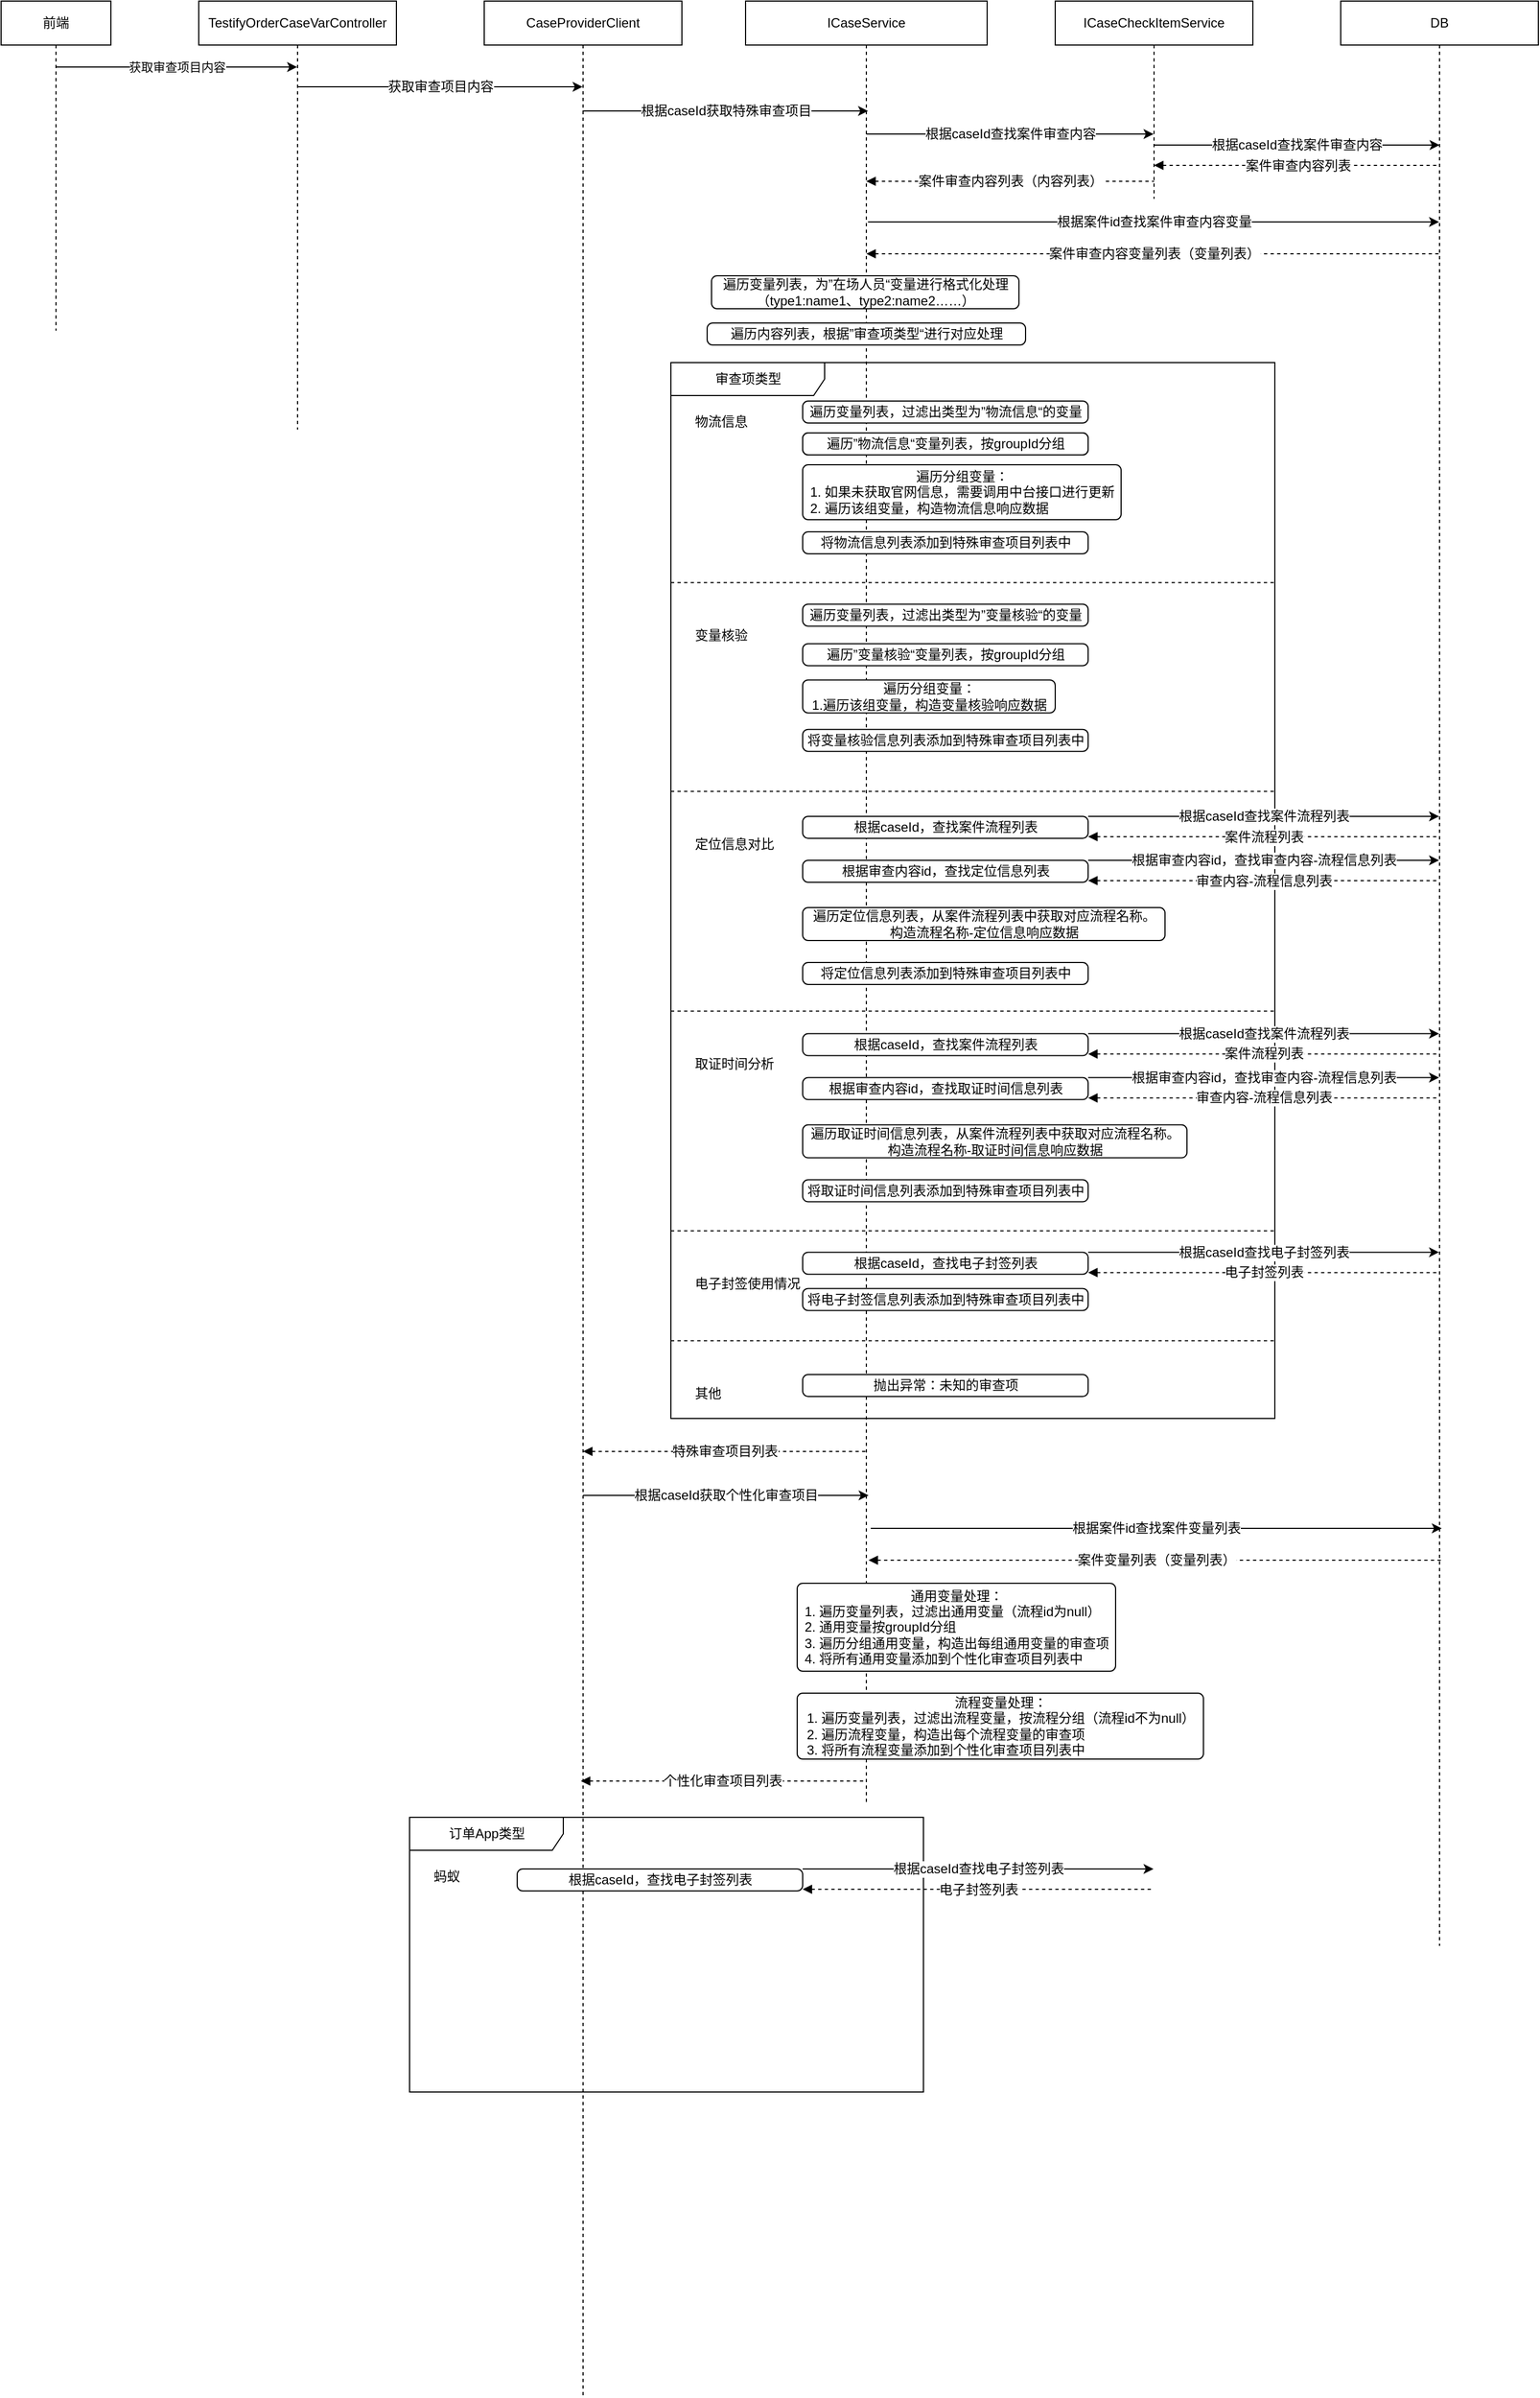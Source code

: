 <mxfile version="17.4.0" type="github">
  <diagram id="kIm8Qspef-nH8YUNg8Mn" name="第 1 页">
    <mxGraphModel dx="1422" dy="752" grid="1" gridSize="10" guides="1" tooltips="1" connect="1" arrows="1" fold="1" page="1" pageScale="1" pageWidth="827" pageHeight="1169" math="0" shadow="0">
      <root>
        <mxCell id="0" />
        <mxCell id="1" parent="0" />
        <mxCell id="Da2MV8Sx2bREXACUdLs0-4" value="获取审查项目内容" style="edgeStyle=orthogonalEdgeStyle;rounded=0;orthogonalLoop=1;jettySize=auto;html=1;" parent="1" edge="1">
          <mxGeometry relative="1" as="geometry">
            <mxPoint x="49.5" y="60" as="sourcePoint" />
            <mxPoint x="269.5" y="60" as="targetPoint" />
          </mxGeometry>
        </mxCell>
        <mxCell id="Da2MV8Sx2bREXACUdLs0-1" value="前端" style="shape=umlLifeline;perimeter=lifelinePerimeter;whiteSpace=wrap;html=1;container=1;collapsible=0;recursiveResize=0;outlineConnect=0;" parent="1" vertex="1">
          <mxGeometry width="100" height="300" as="geometry" />
        </mxCell>
        <mxCell id="Da2MV8Sx2bREXACUdLs0-6" value="获取审查项目内容" style="edgeStyle=orthogonalEdgeStyle;rounded=0;orthogonalLoop=1;jettySize=auto;html=1;fontFamily=Helvetica;fontSize=12;" parent="1" edge="1">
          <mxGeometry relative="1" as="geometry">
            <mxPoint x="269.5" y="78" as="sourcePoint" />
            <mxPoint x="529.5" y="78" as="targetPoint" />
          </mxGeometry>
        </mxCell>
        <mxCell id="Da2MV8Sx2bREXACUdLs0-3" value="&lt;pre style=&quot;background-color: rgb(255 , 255 , 255) ; color: rgb(8 , 8 , 8)&quot;&gt;&lt;font style=&quot;font-size: 12px&quot; face=&quot;Helvetica&quot;&gt;&lt;span style=&quot;color: #000000&quot;&gt;TestifyOrderCaseVarController&lt;/span&gt;&lt;/font&gt;&lt;/pre&gt;" style="shape=umlLifeline;perimeter=lifelinePerimeter;whiteSpace=wrap;html=1;container=1;collapsible=0;recursiveResize=0;outlineConnect=0;" parent="1" vertex="1">
          <mxGeometry x="180" width="180" height="390" as="geometry" />
        </mxCell>
        <mxCell id="Da2MV8Sx2bREXACUdLs0-8" value="根据caseId获取特殊审查项目" style="rounded=0;orthogonalLoop=1;jettySize=auto;html=1;fontFamily=Helvetica;fontSize=12;" parent="1" edge="1">
          <mxGeometry relative="1" as="geometry">
            <mxPoint x="529.5" y="100" as="sourcePoint" />
            <mxPoint x="789.5" y="100" as="targetPoint" />
          </mxGeometry>
        </mxCell>
        <mxCell id="Da2MV8Sx2bREXACUdLs0-5" value="CaseProviderClient" style="shape=umlLifeline;perimeter=lifelinePerimeter;whiteSpace=wrap;html=1;container=1;collapsible=0;recursiveResize=0;outlineConnect=0;" parent="1" vertex="1">
          <mxGeometry x="440" width="180" height="2180" as="geometry" />
        </mxCell>
        <mxCell id="Da2MV8Sx2bREXACUdLs0-12" value="根据caseId查找案件审查内容" style="edgeStyle=none;rounded=0;orthogonalLoop=1;jettySize=auto;html=1;fontFamily=Helvetica;fontSize=12;" parent="1" source="Da2MV8Sx2bREXACUdLs0-7" edge="1">
          <mxGeometry relative="1" as="geometry">
            <mxPoint x="810" y="120" as="sourcePoint" />
            <mxPoint x="1049.5" y="121" as="targetPoint" />
          </mxGeometry>
        </mxCell>
        <mxCell id="Da2MV8Sx2bREXACUdLs0-7" value="ICaseService" style="shape=umlLifeline;perimeter=lifelinePerimeter;whiteSpace=wrap;html=1;container=1;collapsible=0;recursiveResize=0;outlineConnect=0;" parent="1" vertex="1">
          <mxGeometry x="678" width="220" height="1640" as="geometry" />
        </mxCell>
        <mxCell id="nsuiQlE-P8FL2XDOxjX3-40" value="特殊审查项目列表" style="rounded=0;orthogonalLoop=1;jettySize=auto;html=1;fontFamily=Helvetica;fontSize=12;endArrow=none;endFill=0;startArrow=block;startFill=1;dashed=1;" edge="1" parent="Da2MV8Sx2bREXACUdLs0-7" target="Da2MV8Sx2bREXACUdLs0-7">
          <mxGeometry relative="1" as="geometry">
            <mxPoint x="-148" y="1320" as="sourcePoint" />
            <mxPoint x="102" y="1320" as="targetPoint" />
          </mxGeometry>
        </mxCell>
        <mxCell id="nsuiQlE-P8FL2XDOxjX3-41" value="根据caseId获取个性化审查项目" style="rounded=0;orthogonalLoop=1;jettySize=auto;html=1;fontFamily=Helvetica;fontSize=12;" edge="1" parent="Da2MV8Sx2bREXACUdLs0-7">
          <mxGeometry relative="1" as="geometry">
            <mxPoint x="-148" y="1360" as="sourcePoint" />
            <mxPoint x="112" y="1360" as="targetPoint" />
          </mxGeometry>
        </mxCell>
        <mxCell id="Da2MV8Sx2bREXACUdLs0-10" value="ICaseCheckItemService" style="shape=umlLifeline;perimeter=lifelinePerimeter;whiteSpace=wrap;html=1;container=1;collapsible=0;recursiveResize=0;outlineConnect=0;" parent="1" vertex="1">
          <mxGeometry x="960" width="180" height="180" as="geometry" />
        </mxCell>
        <mxCell id="Da2MV8Sx2bREXACUdLs0-13" value="案件审查内容列表（内容列表）" style="rounded=0;orthogonalLoop=1;jettySize=auto;html=1;fontFamily=Helvetica;fontSize=12;endArrow=none;endFill=0;startArrow=block;startFill=1;dashed=1;" parent="Da2MV8Sx2bREXACUdLs0-10" source="Da2MV8Sx2bREXACUdLs0-7" edge="1">
          <mxGeometry relative="1" as="geometry">
            <mxPoint x="-150" y="170" as="sourcePoint" />
            <mxPoint x="90" y="164" as="targetPoint" />
          </mxGeometry>
        </mxCell>
        <mxCell id="Da2MV8Sx2bREXACUdLs0-14" value="DB" style="shape=umlLifeline;perimeter=lifelinePerimeter;whiteSpace=wrap;html=1;container=1;collapsible=0;recursiveResize=0;outlineConnect=0;" parent="1" vertex="1">
          <mxGeometry x="1220" width="180" height="1770" as="geometry" />
        </mxCell>
        <mxCell id="Da2MV8Sx2bREXACUdLs0-17" value="根据caseId查找案件审查内容" style="edgeStyle=none;rounded=0;orthogonalLoop=1;jettySize=auto;html=1;fontFamily=Helvetica;fontSize=12;" parent="Da2MV8Sx2bREXACUdLs0-14" source="Da2MV8Sx2bREXACUdLs0-10" edge="1">
          <mxGeometry relative="1" as="geometry">
            <mxPoint x="-160" y="131" as="sourcePoint" />
            <mxPoint x="90" y="131" as="targetPoint" />
          </mxGeometry>
        </mxCell>
        <mxCell id="Da2MV8Sx2bREXACUdLs0-18" value="案件审查内容列表" style="edgeStyle=none;rounded=0;orthogonalLoop=1;jettySize=auto;html=1;fontFamily=Helvetica;fontSize=12;endArrow=none;endFill=0;startArrow=block;startFill=1;dashed=1;" parent="Da2MV8Sx2bREXACUdLs0-14" source="Da2MV8Sx2bREXACUdLs0-10" edge="1">
          <mxGeometry relative="1" as="geometry">
            <mxPoint x="-150" y="150" as="sourcePoint" />
            <mxPoint x="90.5" y="149.5" as="targetPoint" />
            <Array as="points">
              <mxPoint x="-29.5" y="149.5" />
            </Array>
          </mxGeometry>
        </mxCell>
        <mxCell id="Da2MV8Sx2bREXACUdLs0-20" value="案件审查内容变量列表（变量列表）" style="edgeStyle=none;rounded=0;orthogonalLoop=1;jettySize=auto;html=1;fontFamily=Helvetica;fontSize=12;endArrow=none;endFill=0;startArrow=block;startFill=1;dashed=1;" parent="Da2MV8Sx2bREXACUdLs0-14" source="Da2MV8Sx2bREXACUdLs0-7" edge="1">
          <mxGeometry relative="1" as="geometry">
            <mxPoint x="-170" y="230" as="sourcePoint" />
            <mxPoint x="91" y="230" as="targetPoint" />
            <Array as="points">
              <mxPoint x="-29" y="230" />
            </Array>
          </mxGeometry>
        </mxCell>
        <mxCell id="nsuiQlE-P8FL2XDOxjX3-42" value="案件变量列表（变量列表）" style="edgeStyle=none;rounded=0;orthogonalLoop=1;jettySize=auto;html=1;fontFamily=Helvetica;fontSize=12;endArrow=none;endFill=0;startArrow=block;startFill=1;dashed=1;" edge="1" parent="Da2MV8Sx2bREXACUdLs0-14">
          <mxGeometry relative="1" as="geometry">
            <mxPoint x="-430" y="1419" as="sourcePoint" />
            <mxPoint x="93.5" y="1419" as="targetPoint" />
            <Array as="points">
              <mxPoint x="-26.5" y="1419" />
            </Array>
          </mxGeometry>
        </mxCell>
        <mxCell id="nsuiQlE-P8FL2XDOxjX3-43" value="根据案件id查找案件变量列表" style="edgeStyle=none;rounded=0;orthogonalLoop=1;jettySize=auto;html=1;fontFamily=Helvetica;fontSize=12;" edge="1" parent="Da2MV8Sx2bREXACUdLs0-14">
          <mxGeometry relative="1" as="geometry">
            <mxPoint x="-428" y="1390" as="sourcePoint" />
            <mxPoint x="92" y="1390" as="targetPoint" />
          </mxGeometry>
        </mxCell>
        <mxCell id="Da2MV8Sx2bREXACUdLs0-19" value="根据案件id查找案件审查内容变量" style="edgeStyle=none;rounded=0;orthogonalLoop=1;jettySize=auto;html=1;fontFamily=Helvetica;fontSize=12;" parent="1" edge="1">
          <mxGeometry relative="1" as="geometry">
            <mxPoint x="789.5" y="201" as="sourcePoint" />
            <mxPoint x="1309.5" y="201" as="targetPoint" />
          </mxGeometry>
        </mxCell>
        <mxCell id="Da2MV8Sx2bREXACUdLs0-22" value="遍历内容列表，根据”审查项类型“进行对应处理" style="html=1;align=center;verticalAlign=middle;rounded=1;absoluteArcSize=1;arcSize=10;dashed=0;fontFamily=Helvetica;fontSize=12;" parent="1" vertex="1">
          <mxGeometry x="643" y="293" width="290" height="20" as="geometry" />
        </mxCell>
        <mxCell id="Da2MV8Sx2bREXACUdLs0-24" value="审查项类型" style="shape=umlFrame;tabWidth=110;tabHeight=30;tabPosition=left;html=1;boundedLbl=1;labelInHeader=1;width=140;height=30;fontFamily=Helvetica;fontSize=12;" parent="1" vertex="1">
          <mxGeometry x="610" y="329" width="550" height="961" as="geometry" />
        </mxCell>
        <mxCell id="Da2MV8Sx2bREXACUdLs0-25" value="物流信息" style="text;fontFamily=Helvetica;fontSize=12;" parent="Da2MV8Sx2bREXACUdLs0-24" vertex="1">
          <mxGeometry width="100" height="20" relative="1" as="geometry">
            <mxPoint x="20" y="40" as="offset" />
          </mxGeometry>
        </mxCell>
        <mxCell id="Da2MV8Sx2bREXACUdLs0-26" value="变量核验" style="line;strokeWidth=1;dashed=1;labelPosition=center;verticalLabelPosition=bottom;align=left;verticalAlign=top;spacingLeft=20;spacingTop=15;fontFamily=Helvetica;fontSize=12;" parent="Da2MV8Sx2bREXACUdLs0-24" vertex="1">
          <mxGeometry y="180.999" width="550" height="38.44" as="geometry" />
        </mxCell>
        <mxCell id="Da2MV8Sx2bREXACUdLs0-31" value="定位信息对比" style="line;strokeWidth=1;dashed=1;labelPosition=center;verticalLabelPosition=bottom;align=left;verticalAlign=top;spacingLeft=20;spacingTop=15;fontFamily=Helvetica;fontSize=12;" parent="Da2MV8Sx2bREXACUdLs0-24" vertex="1">
          <mxGeometry y="370.997" width="550" height="38.44" as="geometry" />
        </mxCell>
        <mxCell id="Da2MV8Sx2bREXACUdLs0-32" value="取证时间分析" style="line;strokeWidth=1;dashed=1;labelPosition=center;verticalLabelPosition=bottom;align=left;verticalAlign=top;spacingLeft=20;spacingTop=15;fontFamily=Helvetica;fontSize=12;" parent="Da2MV8Sx2bREXACUdLs0-24" vertex="1">
          <mxGeometry y="571.0" width="550" height="38.44" as="geometry" />
        </mxCell>
        <mxCell id="Da2MV8Sx2bREXACUdLs0-33" value="电子封签使用情况" style="line;strokeWidth=1;dashed=1;labelPosition=center;verticalLabelPosition=bottom;align=left;verticalAlign=top;spacingLeft=20;spacingTop=15;fontFamily=Helvetica;fontSize=12;" parent="Da2MV8Sx2bREXACUdLs0-24" vertex="1">
          <mxGeometry y="771.0" width="550" height="38.44" as="geometry" />
        </mxCell>
        <mxCell id="Da2MV8Sx2bREXACUdLs0-34" value="其他" style="line;strokeWidth=1;dashed=1;labelPosition=center;verticalLabelPosition=bottom;align=left;verticalAlign=top;spacingLeft=20;spacingTop=15;fontFamily=Helvetica;fontSize=12;" parent="Da2MV8Sx2bREXACUdLs0-24" vertex="1">
          <mxGeometry y="871.0" width="550" height="38.44" as="geometry" />
        </mxCell>
        <mxCell id="nsuiQlE-P8FL2XDOxjX3-19" value="根据caseId查找案件流程列表" style="edgeStyle=none;rounded=0;orthogonalLoop=1;jettySize=auto;html=1;fontFamily=Helvetica;fontSize=12;" edge="1" parent="Da2MV8Sx2bREXACUdLs0-24">
          <mxGeometry relative="1" as="geometry">
            <mxPoint x="380" y="413" as="sourcePoint" />
            <mxPoint x="699.5" y="413" as="targetPoint" />
          </mxGeometry>
        </mxCell>
        <mxCell id="nsuiQlE-P8FL2XDOxjX3-20" value="案件流程列表" style="edgeStyle=none;rounded=0;orthogonalLoop=1;jettySize=auto;html=1;fontFamily=Helvetica;fontSize=12;endArrow=none;endFill=0;startArrow=block;startFill=1;dashed=1;" edge="1" parent="Da2MV8Sx2bREXACUdLs0-24">
          <mxGeometry relative="1" as="geometry">
            <mxPoint x="380" y="431.5" as="sourcePoint" />
            <mxPoint x="699.5" y="431.5" as="targetPoint" />
            <Array as="points">
              <mxPoint x="521" y="431.5" />
            </Array>
          </mxGeometry>
        </mxCell>
        <mxCell id="nsuiQlE-P8FL2XDOxjX3-21" value="根据审查内容id，查找审查内容-流程信息列表" style="edgeStyle=none;rounded=0;orthogonalLoop=1;jettySize=auto;html=1;fontFamily=Helvetica;fontSize=12;" edge="1" parent="Da2MV8Sx2bREXACUdLs0-24">
          <mxGeometry relative="1" as="geometry">
            <mxPoint x="380" y="453" as="sourcePoint" />
            <mxPoint x="699.5" y="453" as="targetPoint" />
          </mxGeometry>
        </mxCell>
        <mxCell id="nsuiQlE-P8FL2XDOxjX3-22" value="审查内容-流程信息列表" style="edgeStyle=none;rounded=0;orthogonalLoop=1;jettySize=auto;html=1;fontFamily=Helvetica;fontSize=12;endArrow=none;endFill=0;startArrow=block;startFill=1;dashed=1;" edge="1" parent="Da2MV8Sx2bREXACUdLs0-24">
          <mxGeometry relative="1" as="geometry">
            <mxPoint x="380" y="471.5" as="sourcePoint" />
            <mxPoint x="699.5" y="471.5" as="targetPoint" />
            <Array as="points">
              <mxPoint x="521" y="471.5" />
            </Array>
          </mxGeometry>
        </mxCell>
        <mxCell id="nsuiQlE-P8FL2XDOxjX3-1" value="遍历变量列表，过滤出类型为”物流信息“的变量" style="html=1;align=center;verticalAlign=middle;rounded=1;absoluteArcSize=1;arcSize=10;dashed=0;fontFamily=Helvetica;fontSize=12;" vertex="1" parent="Da2MV8Sx2bREXACUdLs0-24">
          <mxGeometry x="120.003" y="34.997" width="260" height="20" as="geometry" />
        </mxCell>
        <mxCell id="nsuiQlE-P8FL2XDOxjX3-2" value="遍历”物流信息“变量列表，按groupId分组" style="html=1;align=center;verticalAlign=middle;rounded=1;absoluteArcSize=1;arcSize=10;dashed=0;fontFamily=Helvetica;fontSize=12;" vertex="1" parent="Da2MV8Sx2bREXACUdLs0-24">
          <mxGeometry x="120.003" y="63.997" width="260" height="20" as="geometry" />
        </mxCell>
        <mxCell id="nsuiQlE-P8FL2XDOxjX3-4" value="&lt;div&gt;遍历分组变量：&lt;/div&gt;&lt;div align=&quot;left&quot;&gt;1. 如果未获取官网信息，需要调用中台接口进行更新&lt;/div&gt;&lt;div align=&quot;left&quot;&gt;2. 遍历该组变量，构造物流信息响应数据&lt;br&gt;&lt;/div&gt;" style="html=1;align=center;verticalAlign=middle;rounded=1;absoluteArcSize=1;arcSize=10;dashed=0;fontFamily=Helvetica;fontSize=12;" vertex="1" parent="Da2MV8Sx2bREXACUdLs0-24">
          <mxGeometry x="120.003" y="92.997" width="290" height="50" as="geometry" />
        </mxCell>
        <mxCell id="nsuiQlE-P8FL2XDOxjX3-5" value="将物流信息列表添加到特殊审查项目列表中" style="html=1;align=center;verticalAlign=middle;rounded=1;absoluteArcSize=1;arcSize=10;dashed=0;fontFamily=Helvetica;fontSize=12;" vertex="1" parent="Da2MV8Sx2bREXACUdLs0-24">
          <mxGeometry x="120.003" y="153.997" width="260" height="20" as="geometry" />
        </mxCell>
        <mxCell id="nsuiQlE-P8FL2XDOxjX3-7" value="遍历”物流信息“变量列表，按groupId分组" style="html=1;align=center;verticalAlign=middle;rounded=1;absoluteArcSize=1;arcSize=10;dashed=0;fontFamily=Helvetica;fontSize=12;" vertex="1" parent="Da2MV8Sx2bREXACUdLs0-24">
          <mxGeometry x="120.003" y="63.997" width="260" height="20" as="geometry" />
        </mxCell>
        <mxCell id="nsuiQlE-P8FL2XDOxjX3-8" value="&lt;div&gt;遍历分组变量：&lt;/div&gt;&lt;div align=&quot;left&quot;&gt;1.遍历该组变量，构造变量核验响应数据&lt;br&gt;&lt;/div&gt;" style="html=1;align=center;verticalAlign=middle;rounded=1;absoluteArcSize=1;arcSize=10;dashed=0;fontFamily=Helvetica;fontSize=12;" vertex="1" parent="Da2MV8Sx2bREXACUdLs0-24">
          <mxGeometry x="120.003" y="288.827" width="230" height="30" as="geometry" />
        </mxCell>
        <mxCell id="nsuiQlE-P8FL2XDOxjX3-9" value="将变量核验信息列表添加到特殊审查项目列表中" style="html=1;align=center;verticalAlign=middle;rounded=1;absoluteArcSize=1;arcSize=10;dashed=0;fontFamily=Helvetica;fontSize=12;" vertex="1" parent="Da2MV8Sx2bREXACUdLs0-24">
          <mxGeometry x="120.003" y="333.827" width="260" height="20" as="geometry" />
        </mxCell>
        <mxCell id="nsuiQlE-P8FL2XDOxjX3-10" value="遍历变量列表，过滤出类型为”变量核验“的变量" style="html=1;align=center;verticalAlign=middle;rounded=1;absoluteArcSize=1;arcSize=10;dashed=0;fontFamily=Helvetica;fontSize=12;" vertex="1" parent="Da2MV8Sx2bREXACUdLs0-24">
          <mxGeometry x="120.003" y="219.827" width="260" height="20" as="geometry" />
        </mxCell>
        <mxCell id="nsuiQlE-P8FL2XDOxjX3-11" value="遍历”变量核验“变量列表，按groupId分组" style="html=1;align=center;verticalAlign=middle;rounded=1;absoluteArcSize=1;arcSize=10;dashed=0;fontFamily=Helvetica;fontSize=12;" vertex="1" parent="Da2MV8Sx2bREXACUdLs0-24">
          <mxGeometry x="120.003" y="255.827" width="260" height="20" as="geometry" />
        </mxCell>
        <mxCell id="nsuiQlE-P8FL2XDOxjX3-14" value="&lt;div&gt;遍历定位信息列表，从案件流程列表中获取对应流程名称。&lt;/div&gt;&lt;div&gt;构造流程名称-定位信息响应数据&lt;br&gt;&lt;/div&gt;" style="html=1;align=center;verticalAlign=middle;rounded=1;absoluteArcSize=1;arcSize=10;dashed=0;fontFamily=Helvetica;fontSize=12;" vertex="1" parent="Da2MV8Sx2bREXACUdLs0-24">
          <mxGeometry x="120.003" y="495.997" width="330" height="30" as="geometry" />
        </mxCell>
        <mxCell id="nsuiQlE-P8FL2XDOxjX3-15" value="将定位信息列表添加到特殊审查项目列表中" style="html=1;align=center;verticalAlign=middle;rounded=1;absoluteArcSize=1;arcSize=10;dashed=0;fontFamily=Helvetica;fontSize=12;" vertex="1" parent="Da2MV8Sx2bREXACUdLs0-24">
          <mxGeometry x="120.003" y="545.997" width="260" height="20" as="geometry" />
        </mxCell>
        <mxCell id="nsuiQlE-P8FL2XDOxjX3-16" value="根据caseId，查找案件流程列表" style="html=1;align=center;verticalAlign=middle;rounded=1;absoluteArcSize=1;arcSize=10;dashed=0;fontFamily=Helvetica;fontSize=12;" vertex="1" parent="Da2MV8Sx2bREXACUdLs0-24">
          <mxGeometry x="120.003" y="412.997" width="260" height="20" as="geometry" />
        </mxCell>
        <mxCell id="nsuiQlE-P8FL2XDOxjX3-17" value="根据审查内容id，查找定位信息列表" style="html=1;align=center;verticalAlign=middle;rounded=1;absoluteArcSize=1;arcSize=10;dashed=0;fontFamily=Helvetica;fontSize=12;" vertex="1" parent="Da2MV8Sx2bREXACUdLs0-24">
          <mxGeometry x="120.003" y="452.997" width="260" height="20" as="geometry" />
        </mxCell>
        <mxCell id="nsuiQlE-P8FL2XDOxjX3-23" value="根据caseId查找案件流程列表" style="edgeStyle=none;rounded=0;orthogonalLoop=1;jettySize=auto;html=1;fontFamily=Helvetica;fontSize=12;" edge="1" parent="Da2MV8Sx2bREXACUdLs0-24">
          <mxGeometry relative="1" as="geometry">
            <mxPoint x="380" y="610.78" as="sourcePoint" />
            <mxPoint x="699.5" y="610.78" as="targetPoint" />
          </mxGeometry>
        </mxCell>
        <mxCell id="nsuiQlE-P8FL2XDOxjX3-24" value="案件流程列表" style="edgeStyle=none;rounded=0;orthogonalLoop=1;jettySize=auto;html=1;fontFamily=Helvetica;fontSize=12;endArrow=none;endFill=0;startArrow=block;startFill=1;dashed=1;" edge="1" parent="Da2MV8Sx2bREXACUdLs0-24">
          <mxGeometry relative="1" as="geometry">
            <mxPoint x="380" y="629.28" as="sourcePoint" />
            <mxPoint x="699.5" y="629.28" as="targetPoint" />
            <Array as="points">
              <mxPoint x="521" y="629.28" />
            </Array>
          </mxGeometry>
        </mxCell>
        <mxCell id="nsuiQlE-P8FL2XDOxjX3-25" value="根据审查内容id，查找审查内容-流程信息列表" style="edgeStyle=none;rounded=0;orthogonalLoop=1;jettySize=auto;html=1;fontFamily=Helvetica;fontSize=12;" edge="1" parent="Da2MV8Sx2bREXACUdLs0-24">
          <mxGeometry relative="1" as="geometry">
            <mxPoint x="380" y="650.78" as="sourcePoint" />
            <mxPoint x="699.5" y="650.78" as="targetPoint" />
          </mxGeometry>
        </mxCell>
        <mxCell id="nsuiQlE-P8FL2XDOxjX3-26" value="审查内容-流程信息列表" style="edgeStyle=none;rounded=0;orthogonalLoop=1;jettySize=auto;html=1;fontFamily=Helvetica;fontSize=12;endArrow=none;endFill=0;startArrow=block;startFill=1;dashed=1;" edge="1" parent="Da2MV8Sx2bREXACUdLs0-24">
          <mxGeometry relative="1" as="geometry">
            <mxPoint x="380" y="669.28" as="sourcePoint" />
            <mxPoint x="699.5" y="669.28" as="targetPoint" />
            <Array as="points">
              <mxPoint x="521" y="669.28" />
            </Array>
          </mxGeometry>
        </mxCell>
        <mxCell id="nsuiQlE-P8FL2XDOxjX3-27" value="&lt;div&gt;遍历取证时间信息列表，从案件流程列表中获取对应流程名称。&lt;/div&gt;&lt;div&gt;构造流程名称-取证时间信息响应数据&lt;br&gt;&lt;/div&gt;" style="html=1;align=center;verticalAlign=middle;rounded=1;absoluteArcSize=1;arcSize=10;dashed=0;fontFamily=Helvetica;fontSize=12;" vertex="1" parent="Da2MV8Sx2bREXACUdLs0-24">
          <mxGeometry x="120.003" y="693.777" width="350" height="30" as="geometry" />
        </mxCell>
        <mxCell id="nsuiQlE-P8FL2XDOxjX3-28" value="将取证时间信息列表添加到特殊审查项目列表中" style="html=1;align=center;verticalAlign=middle;rounded=1;absoluteArcSize=1;arcSize=10;dashed=0;fontFamily=Helvetica;fontSize=12;" vertex="1" parent="Da2MV8Sx2bREXACUdLs0-24">
          <mxGeometry x="120.003" y="743.777" width="260" height="20" as="geometry" />
        </mxCell>
        <mxCell id="nsuiQlE-P8FL2XDOxjX3-29" value="根据caseId，查找案件流程列表" style="html=1;align=center;verticalAlign=middle;rounded=1;absoluteArcSize=1;arcSize=10;dashed=0;fontFamily=Helvetica;fontSize=12;" vertex="1" parent="Da2MV8Sx2bREXACUdLs0-24">
          <mxGeometry x="120.003" y="610.777" width="260" height="20" as="geometry" />
        </mxCell>
        <mxCell id="nsuiQlE-P8FL2XDOxjX3-30" value="根据审查内容id，查找取证时间信息列表" style="html=1;align=center;verticalAlign=middle;rounded=1;absoluteArcSize=1;arcSize=10;dashed=0;fontFamily=Helvetica;fontSize=12;" vertex="1" parent="Da2MV8Sx2bREXACUdLs0-24">
          <mxGeometry x="120.003" y="650.777" width="260" height="20" as="geometry" />
        </mxCell>
        <mxCell id="nsuiQlE-P8FL2XDOxjX3-31" value="根据caseId查找电子封签列表" style="edgeStyle=none;rounded=0;orthogonalLoop=1;jettySize=auto;html=1;fontFamily=Helvetica;fontSize=12;" edge="1" parent="Da2MV8Sx2bREXACUdLs0-24">
          <mxGeometry relative="1" as="geometry">
            <mxPoint x="380" y="809.7" as="sourcePoint" />
            <mxPoint x="699.5" y="809.7" as="targetPoint" />
          </mxGeometry>
        </mxCell>
        <mxCell id="nsuiQlE-P8FL2XDOxjX3-32" value="电子封签列表" style="edgeStyle=none;rounded=0;orthogonalLoop=1;jettySize=auto;html=1;fontFamily=Helvetica;fontSize=12;endArrow=none;endFill=0;startArrow=block;startFill=1;dashed=1;" edge="1" parent="Da2MV8Sx2bREXACUdLs0-24">
          <mxGeometry relative="1" as="geometry">
            <mxPoint x="380" y="828.2" as="sourcePoint" />
            <mxPoint x="699.5" y="828.2" as="targetPoint" />
            <Array as="points">
              <mxPoint x="521" y="828.2" />
            </Array>
          </mxGeometry>
        </mxCell>
        <mxCell id="nsuiQlE-P8FL2XDOxjX3-36" value="将电子封签信息列表添加到特殊审查项目列表中" style="html=1;align=center;verticalAlign=middle;rounded=1;absoluteArcSize=1;arcSize=10;dashed=0;fontFamily=Helvetica;fontSize=12;" vertex="1" parent="Da2MV8Sx2bREXACUdLs0-24">
          <mxGeometry x="120.003" y="842.697" width="260" height="20" as="geometry" />
        </mxCell>
        <mxCell id="nsuiQlE-P8FL2XDOxjX3-37" value="根据caseId，查找电子封签列表" style="html=1;align=center;verticalAlign=middle;rounded=1;absoluteArcSize=1;arcSize=10;dashed=0;fontFamily=Helvetica;fontSize=12;" vertex="1" parent="Da2MV8Sx2bREXACUdLs0-24">
          <mxGeometry x="120.003" y="809.697" width="260" height="20" as="geometry" />
        </mxCell>
        <mxCell id="nsuiQlE-P8FL2XDOxjX3-39" value="抛出异常：未知的审查项" style="html=1;align=center;verticalAlign=middle;rounded=1;absoluteArcSize=1;arcSize=10;dashed=0;fontFamily=Helvetica;fontSize=12;" vertex="1" parent="Da2MV8Sx2bREXACUdLs0-24">
          <mxGeometry x="120.003" y="920.997" width="260" height="20" as="geometry" />
        </mxCell>
        <mxCell id="Da2MV8Sx2bREXACUdLs0-21" value="遍历变量列表，为”在场人员“变量进行格式化处理&lt;div&gt;（type1:name1、type2:name2……）&lt;br&gt;&lt;/div&gt;" style="html=1;align=center;verticalAlign=middle;rounded=1;absoluteArcSize=1;arcSize=10;dashed=0;fontFamily=Helvetica;fontSize=12;" parent="1" vertex="1">
          <mxGeometry x="647" y="250" width="280" height="30" as="geometry" />
        </mxCell>
        <mxCell id="nsuiQlE-P8FL2XDOxjX3-44" value="&lt;div&gt;通用变量处理：&lt;/div&gt;&lt;div align=&quot;left&quot;&gt;1. 遍历变量列表，过滤出通用变量（流程id为null）&lt;/div&gt;&lt;div align=&quot;left&quot;&gt;2. 通用变量按groupId分组&lt;/div&gt;&lt;div align=&quot;left&quot;&gt;3. 遍历分组通用变量，构造出每组通用变量的审查项&lt;/div&gt;&lt;div align=&quot;left&quot;&gt;4. 将所有通用变量添加到个性化审查项目列表中&lt;br&gt;&lt;/div&gt;" style="html=1;align=center;verticalAlign=middle;rounded=1;absoluteArcSize=1;arcSize=10;dashed=0;fontFamily=Helvetica;fontSize=12;" vertex="1" parent="1">
          <mxGeometry x="725.003" y="1439.997" width="290" height="80" as="geometry" />
        </mxCell>
        <mxCell id="nsuiQlE-P8FL2XDOxjX3-45" value="&lt;div&gt;流程变量处理：&lt;/div&gt;&lt;div align=&quot;left&quot;&gt;1. 遍历变量列表，过滤出流程变量，按流程分组（流程id不为null）&lt;/div&gt;&lt;div align=&quot;left&quot;&gt;2. 遍历流程变量，构造出每个流程变量的审查项&lt;/div&gt;&lt;div align=&quot;left&quot;&gt;3. 将所有流程变量添加到个性化审查项目列表中&lt;br&gt;&lt;/div&gt;" style="html=1;align=center;verticalAlign=middle;rounded=1;absoluteArcSize=1;arcSize=10;dashed=0;fontFamily=Helvetica;fontSize=12;" vertex="1" parent="1">
          <mxGeometry x="725.003" y="1539.997" width="370" height="60" as="geometry" />
        </mxCell>
        <mxCell id="nsuiQlE-P8FL2XDOxjX3-46" value="个性化审查项目列表" style="rounded=0;orthogonalLoop=1;jettySize=auto;html=1;fontFamily=Helvetica;fontSize=12;endArrow=none;endFill=0;startArrow=block;startFill=1;dashed=1;" edge="1" parent="1">
          <mxGeometry relative="1" as="geometry">
            <mxPoint x="528" y="1620" as="sourcePoint" />
            <mxPoint x="785.5" y="1620" as="targetPoint" />
          </mxGeometry>
        </mxCell>
        <mxCell id="nsuiQlE-P8FL2XDOxjX3-47" value="订单App类型" style="shape=umlFrame;tabWidth=110;tabHeight=30;tabPosition=left;html=1;boundedLbl=1;labelInHeader=1;width=140;height=30;fontFamily=Helvetica;fontSize=12;" vertex="1" parent="1">
          <mxGeometry x="372" y="1653" width="468" height="250" as="geometry" />
        </mxCell>
        <mxCell id="nsuiQlE-P8FL2XDOxjX3-48" value="蚂蚁" style="text;fontFamily=Helvetica;fontSize=12;" vertex="1" parent="nsuiQlE-P8FL2XDOxjX3-47">
          <mxGeometry width="100" height="20" relative="1" as="geometry">
            <mxPoint x="20" y="40" as="offset" />
          </mxGeometry>
        </mxCell>
        <mxCell id="nsuiQlE-P8FL2XDOxjX3-50" value="根据caseId查找电子封签列表" style="edgeStyle=none;rounded=0;orthogonalLoop=1;jettySize=auto;html=1;fontFamily=Helvetica;fontSize=12;" edge="1" parent="1">
          <mxGeometry relative="1" as="geometry">
            <mxPoint x="730" y="1700" as="sourcePoint" />
            <mxPoint x="1049.5" y="1700" as="targetPoint" />
          </mxGeometry>
        </mxCell>
        <mxCell id="nsuiQlE-P8FL2XDOxjX3-51" value="电子封签列表" style="edgeStyle=none;rounded=0;orthogonalLoop=1;jettySize=auto;html=1;fontFamily=Helvetica;fontSize=12;endArrow=none;endFill=0;startArrow=block;startFill=1;dashed=1;" edge="1" parent="1">
          <mxGeometry relative="1" as="geometry">
            <mxPoint x="730" y="1718.5" as="sourcePoint" />
            <mxPoint x="1049.5" y="1718.5" as="targetPoint" />
            <Array as="points">
              <mxPoint x="871" y="1718.5" />
            </Array>
          </mxGeometry>
        </mxCell>
        <mxCell id="nsuiQlE-P8FL2XDOxjX3-52" value="根据caseId，查找电子封签列表" style="html=1;align=center;verticalAlign=middle;rounded=1;absoluteArcSize=1;arcSize=10;dashed=0;fontFamily=Helvetica;fontSize=12;" vertex="1" parent="1">
          <mxGeometry x="470.003" y="1699.997" width="260" height="20" as="geometry" />
        </mxCell>
      </root>
    </mxGraphModel>
  </diagram>
</mxfile>
